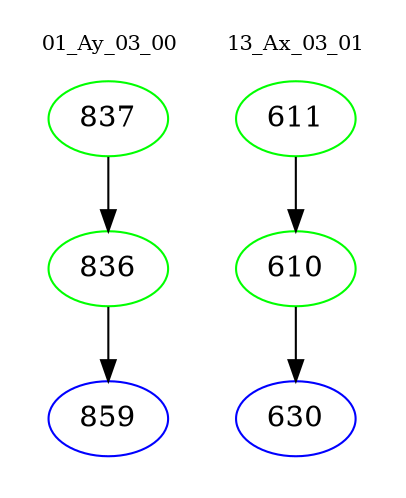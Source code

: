 digraph{
subgraph cluster_0 {
color = white
label = "01_Ay_03_00";
fontsize=10;
T0_837 [label="837", color="green"]
T0_837 -> T0_836 [color="black"]
T0_836 [label="836", color="green"]
T0_836 -> T0_859 [color="black"]
T0_859 [label="859", color="blue"]
}
subgraph cluster_1 {
color = white
label = "13_Ax_03_01";
fontsize=10;
T1_611 [label="611", color="green"]
T1_611 -> T1_610 [color="black"]
T1_610 [label="610", color="green"]
T1_610 -> T1_630 [color="black"]
T1_630 [label="630", color="blue"]
}
}
